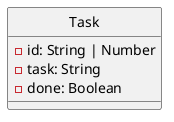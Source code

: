 @startuml
hide circle
class Task {
  - id: String | Number
  - task: String 
  - done: Boolean 
}
@enduml
